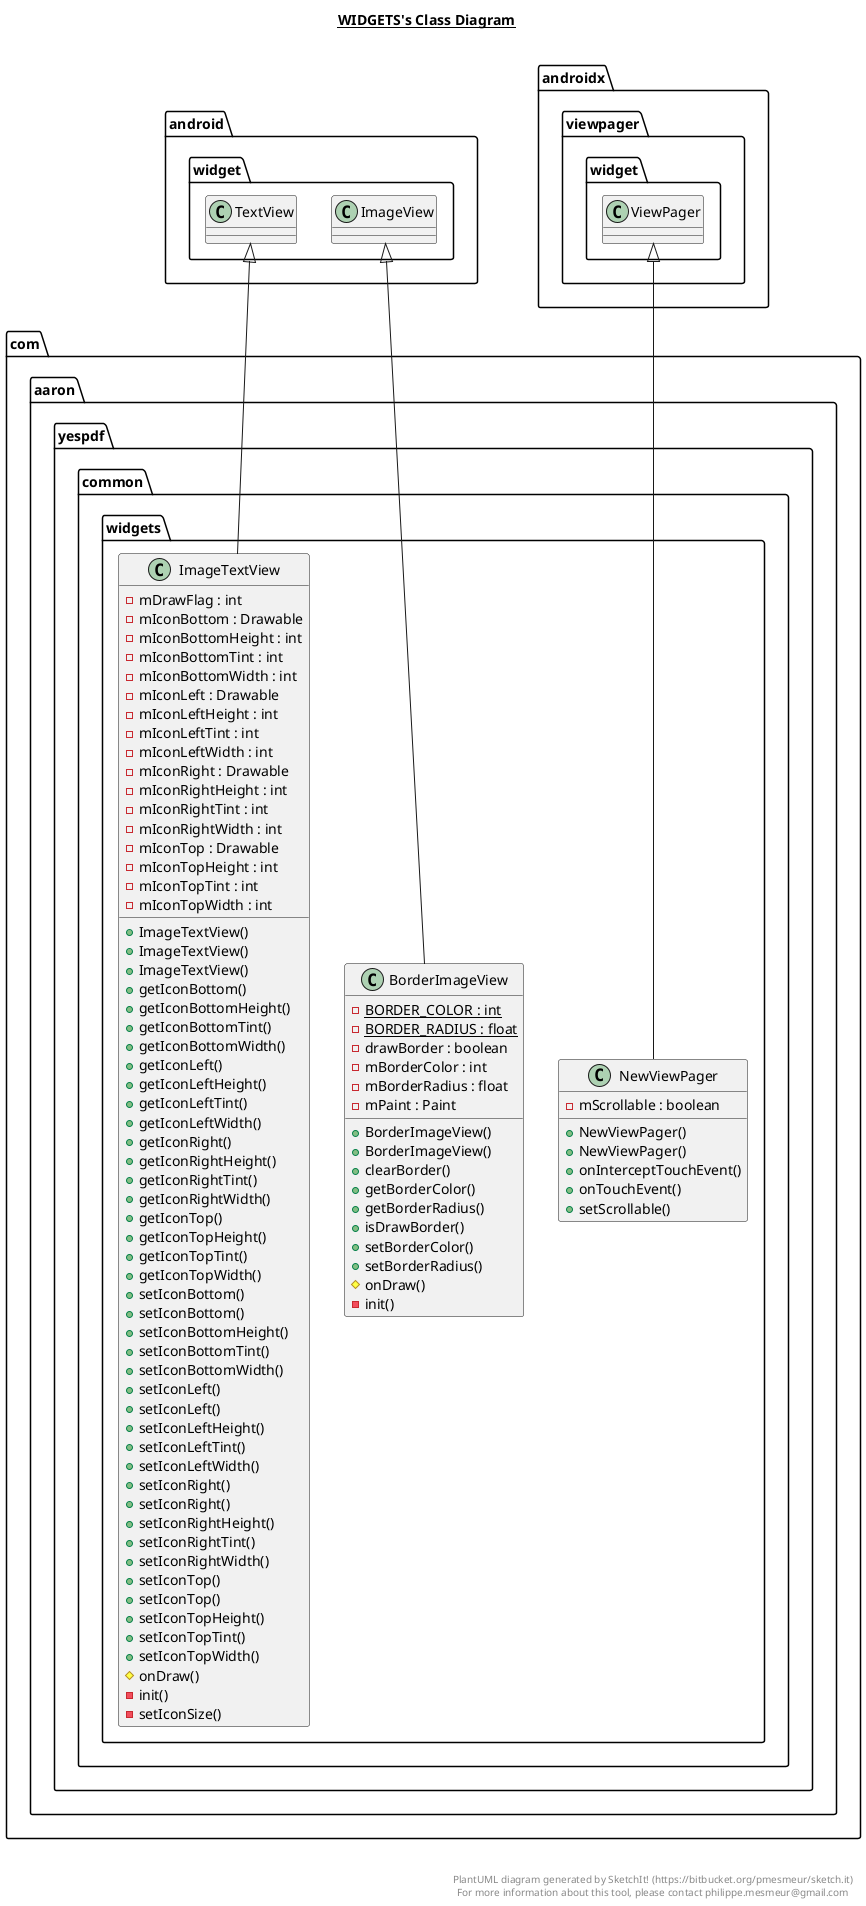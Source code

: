 @startuml

title __WIDGETS's Class Diagram__\n

  namespace com.aaron.yespdf {
    namespace common {
      namespace widgets {
        class com.aaron.yespdf.common.widgets.BorderImageView {
            {static} - BORDER_COLOR : int
            {static} - BORDER_RADIUS : float
            - drawBorder : boolean
            - mBorderColor : int
            - mBorderRadius : float
            - mPaint : Paint
            + BorderImageView()
            + BorderImageView()
            + clearBorder()
            + getBorderColor()
            + getBorderRadius()
            + isDrawBorder()
            + setBorderColor()
            + setBorderRadius()
            # onDraw()
            - init()
        }
      }
    }
  }
  

  namespace com.aaron.yespdf {
    namespace common {
      namespace widgets {
        class com.aaron.yespdf.common.widgets.ImageTextView {
            - mDrawFlag : int
            - mIconBottom : Drawable
            - mIconBottomHeight : int
            - mIconBottomTint : int
            - mIconBottomWidth : int
            - mIconLeft : Drawable
            - mIconLeftHeight : int
            - mIconLeftTint : int
            - mIconLeftWidth : int
            - mIconRight : Drawable
            - mIconRightHeight : int
            - mIconRightTint : int
            - mIconRightWidth : int
            - mIconTop : Drawable
            - mIconTopHeight : int
            - mIconTopTint : int
            - mIconTopWidth : int
            + ImageTextView()
            + ImageTextView()
            + ImageTextView()
            + getIconBottom()
            + getIconBottomHeight()
            + getIconBottomTint()
            + getIconBottomWidth()
            + getIconLeft()
            + getIconLeftHeight()
            + getIconLeftTint()
            + getIconLeftWidth()
            + getIconRight()
            + getIconRightHeight()
            + getIconRightTint()
            + getIconRightWidth()
            + getIconTop()
            + getIconTopHeight()
            + getIconTopTint()
            + getIconTopWidth()
            + setIconBottom()
            + setIconBottom()
            + setIconBottomHeight()
            + setIconBottomTint()
            + setIconBottomWidth()
            + setIconLeft()
            + setIconLeft()
            + setIconLeftHeight()
            + setIconLeftTint()
            + setIconLeftWidth()
            + setIconRight()
            + setIconRight()
            + setIconRightHeight()
            + setIconRightTint()
            + setIconRightWidth()
            + setIconTop()
            + setIconTop()
            + setIconTopHeight()
            + setIconTopTint()
            + setIconTopWidth()
            # onDraw()
            - init()
            - setIconSize()
        }
      }
    }
  }
  

  namespace com.aaron.yespdf {
    namespace common {
      namespace widgets {
        class com.aaron.yespdf.common.widgets.NewViewPager {
            - mScrollable : boolean
            + NewViewPager()
            + NewViewPager()
            + onInterceptTouchEvent()
            + onTouchEvent()
            + setScrollable()
        }
      }
    }
  }
  

  com.aaron.yespdf.common.widgets.BorderImageView -up-|> android.widget.ImageView
  com.aaron.yespdf.common.widgets.ImageTextView -up-|> android.widget.TextView
  com.aaron.yespdf.common.widgets.NewViewPager -up-|> androidx.viewpager.widget.ViewPager


right footer


PlantUML diagram generated by SketchIt! (https://bitbucket.org/pmesmeur/sketch.it)
For more information about this tool, please contact philippe.mesmeur@gmail.com
endfooter

@enduml
